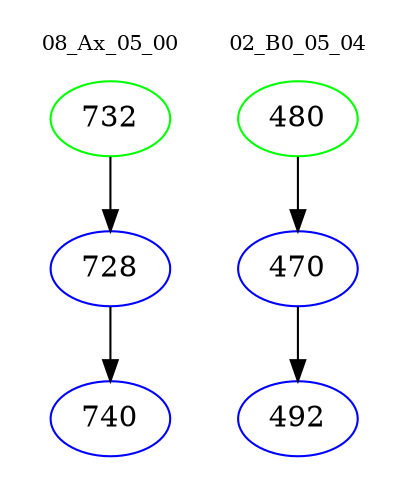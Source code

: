 digraph{
subgraph cluster_0 {
color = white
label = "08_Ax_05_00";
fontsize=10;
T0_732 [label="732", color="green"]
T0_732 -> T0_728 [color="black"]
T0_728 [label="728", color="blue"]
T0_728 -> T0_740 [color="black"]
T0_740 [label="740", color="blue"]
}
subgraph cluster_1 {
color = white
label = "02_B0_05_04";
fontsize=10;
T1_480 [label="480", color="green"]
T1_480 -> T1_470 [color="black"]
T1_470 [label="470", color="blue"]
T1_470 -> T1_492 [color="black"]
T1_492 [label="492", color="blue"]
}
}
